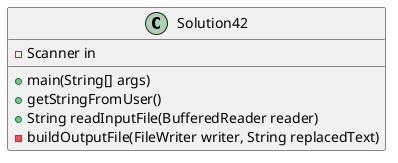 @startuml
'https://plantuml.com/class-diagram

class Solution42 {
-Scanner in
+main(String[] args)
+getStringFromUser()
+String readInputFile(BufferedReader reader)
-buildOutputFile(FileWriter writer, String replacedText)
}


@enduml